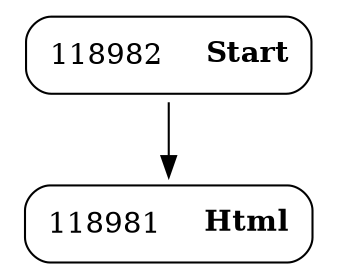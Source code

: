 digraph ast {
node [shape=none];
118981 [label=<<TABLE border='1' cellspacing='0' cellpadding='10' style='rounded' ><TR><TD border='0'>118981</TD><TD border='0'><B>Html</B></TD></TR></TABLE>>];
118982 [label=<<TABLE border='1' cellspacing='0' cellpadding='10' style='rounded' ><TR><TD border='0'>118982</TD><TD border='0'><B>Start</B></TD></TR></TABLE>>];
118982 -> 118981 [weight=2];
}
